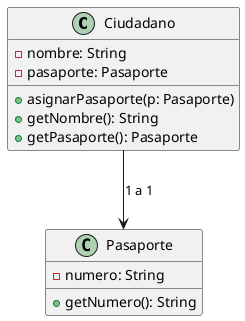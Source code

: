 @startuml
class Ciudadano {
    - nombre: String
    - pasaporte: Pasaporte
    + asignarPasaporte(p: Pasaporte)
    + getNombre(): String
    + getPasaporte(): Pasaporte
}

class Pasaporte {
    - numero: String
    + getNumero(): String
}

Ciudadano --> Pasaporte : 1 a 1
@enduml

